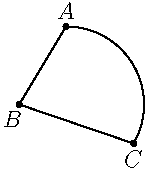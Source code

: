 import geometry;

size(3cm);

circle circAC = circle((point) (0,0), 1);

real dirA = 90, dirC = -30;

point
    A = angpoint(circAC, dirA),
    C = angpoint(circAC, dirC),
    B = (-0.6, 0.0);

path AC = arc(circAC, dirA, dirC, direction=CW);

draw(C--B--A & AC & cycle);

dot(Label("$A$", A, N));
dot(Label("$B$", B, SSW));
dot(Label("$C$", C, S));

